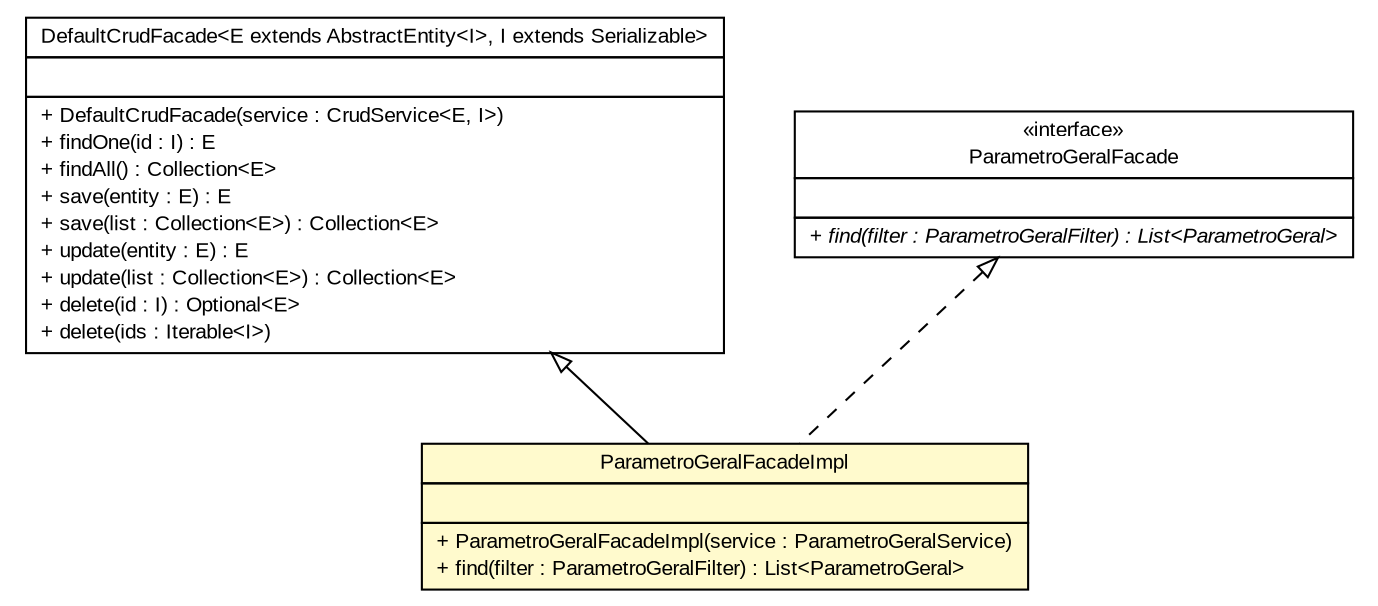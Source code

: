 #!/usr/local/bin/dot
#
# Class diagram 
# Generated by UMLGraph version R5_6 (http://www.umlgraph.org/)
#

digraph G {
	edge [fontname="arial",fontsize=10,labelfontname="arial",labelfontsize=10];
	node [fontname="arial",fontsize=10,shape=plaintext];
	nodesep=0.25;
	ranksep=0.5;
	// br.gov.to.sefaz.business.facade.impl.DefaultCrudFacade<E extends br.gov.to.sefaz.persistence.entity.AbstractEntity<I>, I extends java.io.Serializable>
	c754531 [label=<<table title="br.gov.to.sefaz.business.facade.impl.DefaultCrudFacade" border="0" cellborder="1" cellspacing="0" cellpadding="2" port="p" href="../../../../../business/facade/impl/DefaultCrudFacade.html">
		<tr><td><table border="0" cellspacing="0" cellpadding="1">
<tr><td align="center" balign="center"> DefaultCrudFacade&lt;E extends AbstractEntity&lt;I&gt;, I extends Serializable&gt; </td></tr>
		</table></td></tr>
		<tr><td><table border="0" cellspacing="0" cellpadding="1">
<tr><td align="left" balign="left">  </td></tr>
		</table></td></tr>
		<tr><td><table border="0" cellspacing="0" cellpadding="1">
<tr><td align="left" balign="left"> + DefaultCrudFacade(service : CrudService&lt;E, I&gt;) </td></tr>
<tr><td align="left" balign="left"> + findOne(id : I) : E </td></tr>
<tr><td align="left" balign="left"> + findAll() : Collection&lt;E&gt; </td></tr>
<tr><td align="left" balign="left"> + save(entity : E) : E </td></tr>
<tr><td align="left" balign="left"> + save(list : Collection&lt;E&gt;) : Collection&lt;E&gt; </td></tr>
<tr><td align="left" balign="left"> + update(entity : E) : E </td></tr>
<tr><td align="left" balign="left"> + update(list : Collection&lt;E&gt;) : Collection&lt;E&gt; </td></tr>
<tr><td align="left" balign="left"> + delete(id : I) : Optional&lt;E&gt; </td></tr>
<tr><td align="left" balign="left"> + delete(ids : Iterable&lt;I&gt;) </td></tr>
		</table></td></tr>
		</table>>, URL="../../../../../business/facade/impl/DefaultCrudFacade.html", fontname="arial", fontcolor="black", fontsize=10.0];
	// br.gov.to.sefaz.par.gestao.business.facade.impl.ParametroGeralFacadeImpl
	c754555 [label=<<table title="br.gov.to.sefaz.par.gestao.business.facade.impl.ParametroGeralFacadeImpl" border="0" cellborder="1" cellspacing="0" cellpadding="2" port="p" bgcolor="lemonChiffon" href="./ParametroGeralFacadeImpl.html">
		<tr><td><table border="0" cellspacing="0" cellpadding="1">
<tr><td align="center" balign="center"> ParametroGeralFacadeImpl </td></tr>
		</table></td></tr>
		<tr><td><table border="0" cellspacing="0" cellpadding="1">
<tr><td align="left" balign="left">  </td></tr>
		</table></td></tr>
		<tr><td><table border="0" cellspacing="0" cellpadding="1">
<tr><td align="left" balign="left"> + ParametroGeralFacadeImpl(service : ParametroGeralService) </td></tr>
<tr><td align="left" balign="left"> + find(filter : ParametroGeralFilter) : List&lt;ParametroGeral&gt; </td></tr>
		</table></td></tr>
		</table>>, URL="./ParametroGeralFacadeImpl.html", fontname="arial", fontcolor="black", fontsize=10.0];
	// br.gov.to.sefaz.par.gestao.business.facade.ParametroGeralFacade
	c754556 [label=<<table title="br.gov.to.sefaz.par.gestao.business.facade.ParametroGeralFacade" border="0" cellborder="1" cellspacing="0" cellpadding="2" port="p" href="../ParametroGeralFacade.html">
		<tr><td><table border="0" cellspacing="0" cellpadding="1">
<tr><td align="center" balign="center"> &#171;interface&#187; </td></tr>
<tr><td align="center" balign="center"> ParametroGeralFacade </td></tr>
		</table></td></tr>
		<tr><td><table border="0" cellspacing="0" cellpadding="1">
<tr><td align="left" balign="left">  </td></tr>
		</table></td></tr>
		<tr><td><table border="0" cellspacing="0" cellpadding="1">
<tr><td align="left" balign="left"><font face="arial italic" point-size="10.0"> + find(filter : ParametroGeralFilter) : List&lt;ParametroGeral&gt; </font></td></tr>
		</table></td></tr>
		</table>>, URL="../ParametroGeralFacade.html", fontname="arial", fontcolor="black", fontsize=10.0];
	//br.gov.to.sefaz.par.gestao.business.facade.impl.ParametroGeralFacadeImpl extends br.gov.to.sefaz.business.facade.impl.DefaultCrudFacade<br.gov.to.sefaz.par.gestao.persistence.entity.ParametroGeral, java.lang.Integer>
	c754531:p -> c754555:p [dir=back,arrowtail=empty];
	//br.gov.to.sefaz.par.gestao.business.facade.impl.ParametroGeralFacadeImpl implements br.gov.to.sefaz.par.gestao.business.facade.ParametroGeralFacade
	c754556:p -> c754555:p [dir=back,arrowtail=empty,style=dashed];
}

